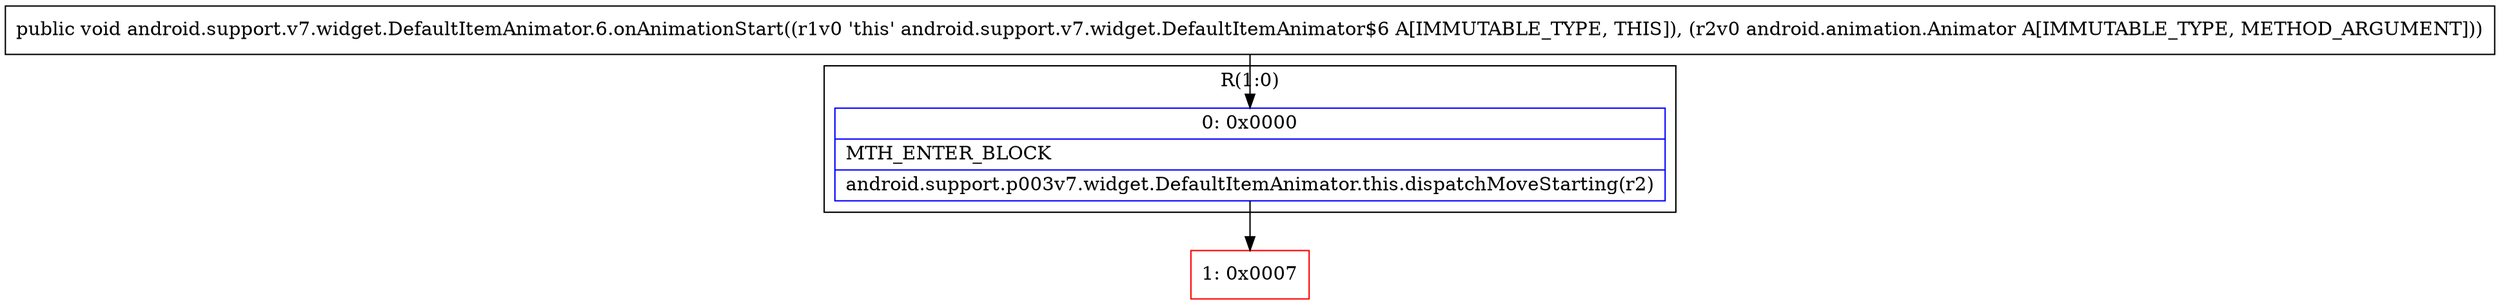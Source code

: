 digraph "CFG forandroid.support.v7.widget.DefaultItemAnimator.6.onAnimationStart(Landroid\/animation\/Animator;)V" {
subgraph cluster_Region_913144146 {
label = "R(1:0)";
node [shape=record,color=blue];
Node_0 [shape=record,label="{0\:\ 0x0000|MTH_ENTER_BLOCK\l|android.support.p003v7.widget.DefaultItemAnimator.this.dispatchMoveStarting(r2)\l}"];
}
Node_1 [shape=record,color=red,label="{1\:\ 0x0007}"];
MethodNode[shape=record,label="{public void android.support.v7.widget.DefaultItemAnimator.6.onAnimationStart((r1v0 'this' android.support.v7.widget.DefaultItemAnimator$6 A[IMMUTABLE_TYPE, THIS]), (r2v0 android.animation.Animator A[IMMUTABLE_TYPE, METHOD_ARGUMENT])) }"];
MethodNode -> Node_0;
Node_0 -> Node_1;
}

